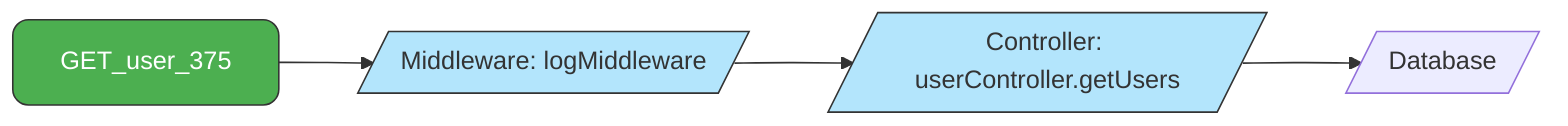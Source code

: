 graph LR

classDef GET fill:#4caf50,stroke:#333,stroke-width:1px,color:#fff,rx:10,ry:10;
classDef POST fill:#2196f3,stroke:#333,stroke-width:1px,color:#fff,rx:10,ry:10;
classDef PUT fill:#ff9800,stroke:#333,stroke-width:1px,color:#fff,rx:10,ry:10;
classDef DELETE fill:#f44346,stroke:#333,stroke-width:1px,color:#fff,rx:10,ry:10;
classDef LAYER fill:#b3e5fc,stroke:#333,stroke-width:1px,color:#333;

  Middleware_logMiddleware_0[/Middleware: logMiddleware/]
  GET_user_375 --> Middleware_logMiddleware_0
  Controller_userController.getUsers_1[/Controller: userController.getUsers/]
  Middleware_logMiddleware_0 --> Controller_userController.getUsers_1
  database_user[/Database/]
  Controller_userController.getUsers_1 --> database_user
  class GET_user_375 GET;
  class Middleware_logMiddleware_0,Controller_userController.getUsers_1 LAYER;